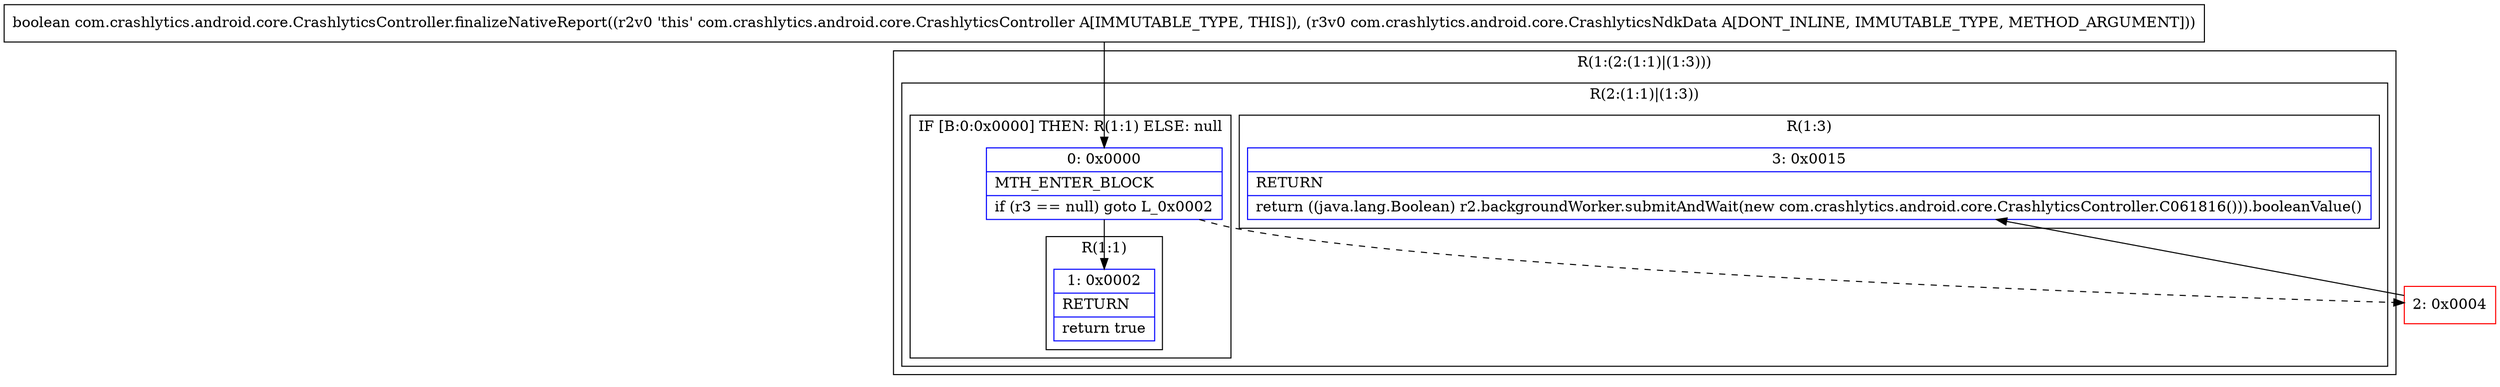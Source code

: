 digraph "CFG forcom.crashlytics.android.core.CrashlyticsController.finalizeNativeReport(Lcom\/crashlytics\/android\/core\/CrashlyticsNdkData;)Z" {
subgraph cluster_Region_732007570 {
label = "R(1:(2:(1:1)|(1:3)))";
node [shape=record,color=blue];
subgraph cluster_Region_381540801 {
label = "R(2:(1:1)|(1:3))";
node [shape=record,color=blue];
subgraph cluster_IfRegion_1270408223 {
label = "IF [B:0:0x0000] THEN: R(1:1) ELSE: null";
node [shape=record,color=blue];
Node_0 [shape=record,label="{0\:\ 0x0000|MTH_ENTER_BLOCK\l|if (r3 == null) goto L_0x0002\l}"];
subgraph cluster_Region_1477366174 {
label = "R(1:1)";
node [shape=record,color=blue];
Node_1 [shape=record,label="{1\:\ 0x0002|RETURN\l|return true\l}"];
}
}
subgraph cluster_Region_2146177809 {
label = "R(1:3)";
node [shape=record,color=blue];
Node_3 [shape=record,label="{3\:\ 0x0015|RETURN\l|return ((java.lang.Boolean) r2.backgroundWorker.submitAndWait(new com.crashlytics.android.core.CrashlyticsController.C061816())).booleanValue()\l}"];
}
}
}
Node_2 [shape=record,color=red,label="{2\:\ 0x0004}"];
MethodNode[shape=record,label="{boolean com.crashlytics.android.core.CrashlyticsController.finalizeNativeReport((r2v0 'this' com.crashlytics.android.core.CrashlyticsController A[IMMUTABLE_TYPE, THIS]), (r3v0 com.crashlytics.android.core.CrashlyticsNdkData A[DONT_INLINE, IMMUTABLE_TYPE, METHOD_ARGUMENT])) }"];
MethodNode -> Node_0;
Node_0 -> Node_1;
Node_0 -> Node_2[style=dashed];
Node_2 -> Node_3;
}


